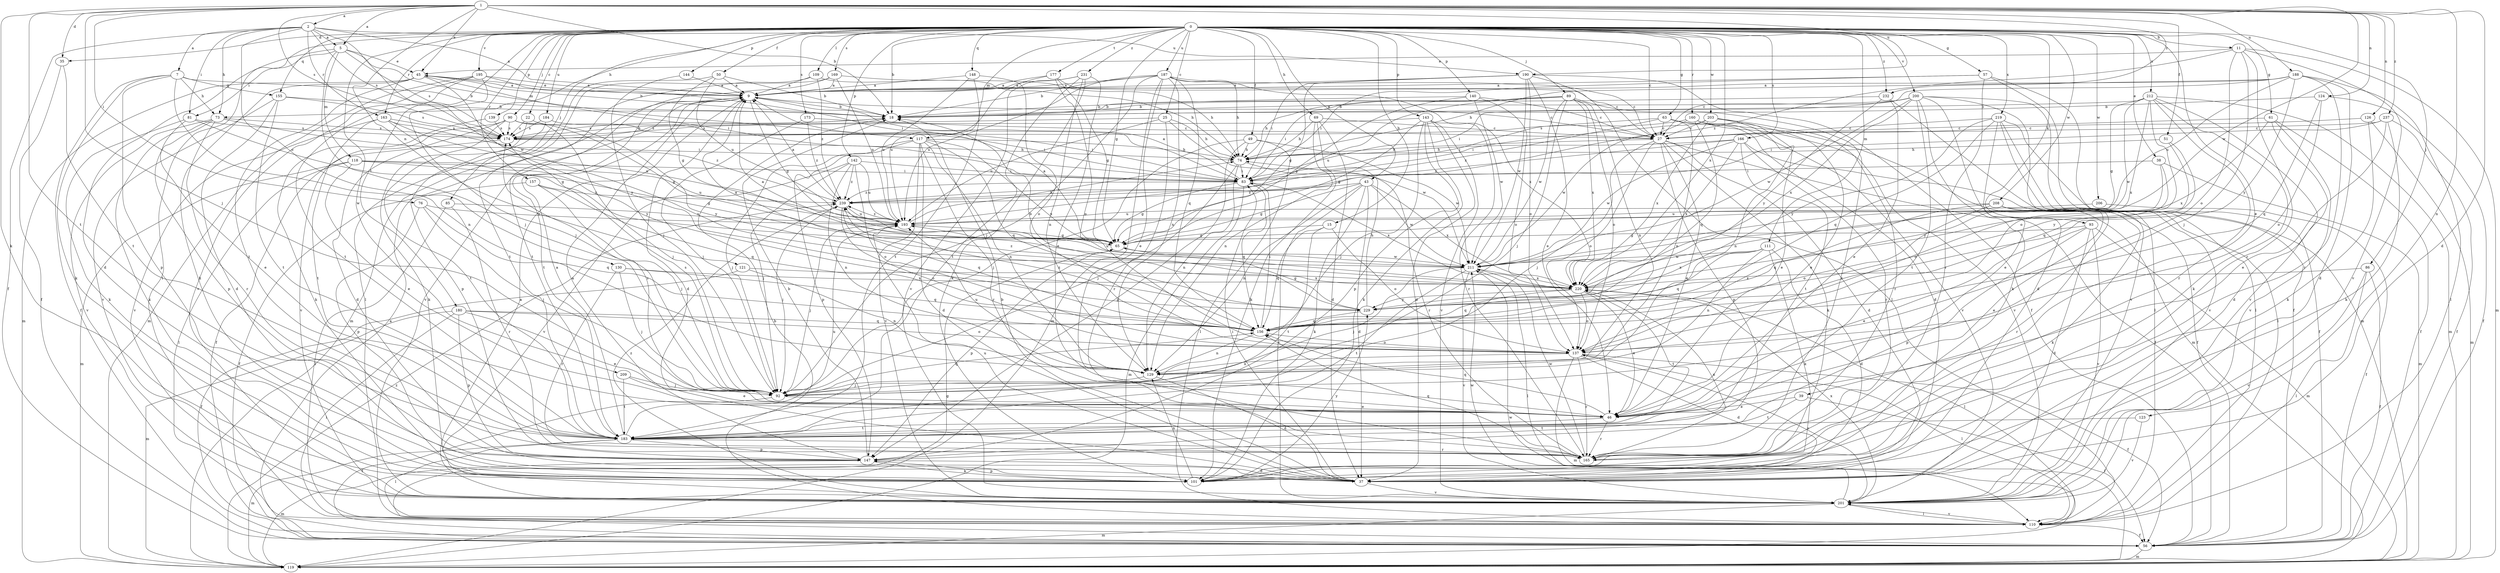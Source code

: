 strict digraph  {
0;
1;
2;
5;
7;
9;
11;
15;
18;
22;
25;
27;
35;
37;
38;
39;
43;
45;
46;
49;
50;
51;
56;
57;
61;
63;
65;
69;
73;
74;
76;
81;
83;
85;
86;
89;
90;
92;
93;
101;
109;
110;
111;
117;
118;
119;
121;
123;
124;
126;
129;
130;
137;
139;
140;
142;
143;
144;
147;
148;
155;
156;
157;
160;
163;
165;
166;
169;
173;
174;
177;
180;
183;
184;
187;
188;
190;
193;
195;
200;
201;
203;
206;
208;
209;
211;
212;
219;
220;
229;
231;
232;
237;
239;
0 -> 11  [label=b];
0 -> 15  [label=b];
0 -> 18  [label=b];
0 -> 22  [label=c];
0 -> 25  [label=c];
0 -> 27  [label=c];
0 -> 35  [label=d];
0 -> 38  [label=e];
0 -> 39  [label=e];
0 -> 43  [label=e];
0 -> 49  [label=f];
0 -> 50  [label=f];
0 -> 57  [label=g];
0 -> 61  [label=g];
0 -> 63  [label=g];
0 -> 65  [label=g];
0 -> 69  [label=h];
0 -> 73  [label=h];
0 -> 85  [label=j];
0 -> 86  [label=j];
0 -> 89  [label=j];
0 -> 90  [label=j];
0 -> 93  [label=k];
0 -> 109  [label=l];
0 -> 110  [label=l];
0 -> 111  [label=m];
0 -> 117  [label=m];
0 -> 139  [label=p];
0 -> 140  [label=p];
0 -> 142  [label=p];
0 -> 143  [label=p];
0 -> 144  [label=p];
0 -> 148  [label=q];
0 -> 155  [label=q];
0 -> 157  [label=r];
0 -> 160  [label=r];
0 -> 163  [label=r];
0 -> 166  [label=s];
0 -> 169  [label=s];
0 -> 173  [label=s];
0 -> 177  [label=t];
0 -> 180  [label=t];
0 -> 184  [label=u];
0 -> 187  [label=u];
0 -> 195  [label=v];
0 -> 200  [label=v];
0 -> 203  [label=w];
0 -> 206  [label=w];
0 -> 208  [label=w];
0 -> 209  [label=w];
0 -> 212  [label=x];
0 -> 219  [label=x];
0 -> 220  [label=x];
0 -> 231  [label=z];
0 -> 232  [label=z];
1 -> 2  [label=a];
1 -> 5  [label=a];
1 -> 18  [label=b];
1 -> 35  [label=d];
1 -> 37  [label=d];
1 -> 45  [label=e];
1 -> 51  [label=f];
1 -> 76  [label=i];
1 -> 92  [label=j];
1 -> 101  [label=k];
1 -> 121  [label=n];
1 -> 123  [label=n];
1 -> 124  [label=n];
1 -> 126  [label=n];
1 -> 174  [label=s];
1 -> 183  [label=t];
1 -> 188  [label=u];
1 -> 190  [label=u];
1 -> 211  [label=w];
1 -> 232  [label=z];
1 -> 237  [label=z];
2 -> 5  [label=a];
2 -> 7  [label=a];
2 -> 9  [label=a];
2 -> 56  [label=f];
2 -> 73  [label=h];
2 -> 81  [label=i];
2 -> 130  [label=o];
2 -> 163  [label=r];
2 -> 174  [label=s];
2 -> 190  [label=u];
2 -> 211  [label=w];
5 -> 37  [label=d];
5 -> 45  [label=e];
5 -> 81  [label=i];
5 -> 92  [label=j];
5 -> 117  [label=m];
5 -> 118  [label=m];
5 -> 174  [label=s];
7 -> 18  [label=b];
7 -> 56  [label=f];
7 -> 73  [label=h];
7 -> 101  [label=k];
7 -> 129  [label=n];
7 -> 147  [label=p];
7 -> 155  [label=q];
9 -> 18  [label=b];
9 -> 27  [label=c];
9 -> 37  [label=d];
9 -> 45  [label=e];
9 -> 65  [label=g];
9 -> 183  [label=t];
9 -> 201  [label=v];
11 -> 45  [label=e];
11 -> 92  [label=j];
11 -> 119  [label=m];
11 -> 137  [label=o];
11 -> 165  [label=r];
11 -> 201  [label=v];
11 -> 239  [label=z];
15 -> 65  [label=g];
15 -> 137  [label=o];
15 -> 156  [label=q];
15 -> 183  [label=t];
18 -> 174  [label=s];
22 -> 147  [label=p];
22 -> 174  [label=s];
22 -> 229  [label=y];
25 -> 74  [label=h];
25 -> 165  [label=r];
25 -> 174  [label=s];
25 -> 193  [label=u];
25 -> 211  [label=w];
27 -> 37  [label=d];
27 -> 46  [label=e];
27 -> 56  [label=f];
27 -> 74  [label=h];
27 -> 92  [label=j];
27 -> 101  [label=k];
27 -> 137  [label=o];
27 -> 147  [label=p];
35 -> 56  [label=f];
35 -> 183  [label=t];
37 -> 18  [label=b];
37 -> 83  [label=i];
37 -> 193  [label=u];
37 -> 201  [label=v];
38 -> 83  [label=i];
38 -> 119  [label=m];
38 -> 137  [label=o];
38 -> 229  [label=y];
39 -> 46  [label=e];
39 -> 56  [label=f];
39 -> 183  [label=t];
43 -> 37  [label=d];
43 -> 65  [label=g];
43 -> 101  [label=k];
43 -> 129  [label=n];
43 -> 201  [label=v];
43 -> 211  [label=w];
43 -> 220  [label=x];
43 -> 239  [label=z];
45 -> 9  [label=a];
45 -> 18  [label=b];
45 -> 83  [label=i];
45 -> 101  [label=k];
45 -> 119  [label=m];
45 -> 183  [label=t];
45 -> 229  [label=y];
46 -> 156  [label=q];
46 -> 165  [label=r];
46 -> 174  [label=s];
46 -> 183  [label=t];
49 -> 74  [label=h];
49 -> 92  [label=j];
49 -> 110  [label=l];
49 -> 147  [label=p];
49 -> 211  [label=w];
50 -> 9  [label=a];
50 -> 18  [label=b];
50 -> 65  [label=g];
50 -> 110  [label=l];
50 -> 193  [label=u];
51 -> 74  [label=h];
51 -> 156  [label=q];
51 -> 229  [label=y];
56 -> 9  [label=a];
56 -> 65  [label=g];
56 -> 119  [label=m];
57 -> 9  [label=a];
57 -> 56  [label=f];
57 -> 83  [label=i];
57 -> 119  [label=m];
57 -> 165  [label=r];
61 -> 27  [label=c];
61 -> 37  [label=d];
61 -> 56  [label=f];
61 -> 201  [label=v];
61 -> 220  [label=x];
63 -> 27  [label=c];
63 -> 37  [label=d];
63 -> 83  [label=i];
63 -> 129  [label=n];
63 -> 201  [label=v];
63 -> 239  [label=z];
65 -> 9  [label=a];
65 -> 147  [label=p];
65 -> 211  [label=w];
69 -> 27  [label=c];
69 -> 37  [label=d];
69 -> 74  [label=h];
69 -> 101  [label=k];
69 -> 129  [label=n];
73 -> 83  [label=i];
73 -> 101  [label=k];
73 -> 147  [label=p];
73 -> 165  [label=r];
73 -> 174  [label=s];
73 -> 201  [label=v];
74 -> 83  [label=i];
74 -> 92  [label=j];
74 -> 129  [label=n];
74 -> 165  [label=r];
76 -> 92  [label=j];
76 -> 147  [label=p];
76 -> 156  [label=q];
76 -> 193  [label=u];
81 -> 46  [label=e];
81 -> 65  [label=g];
81 -> 101  [label=k];
81 -> 174  [label=s];
83 -> 9  [label=a];
83 -> 65  [label=g];
83 -> 119  [label=m];
83 -> 156  [label=q];
83 -> 220  [label=x];
83 -> 239  [label=z];
85 -> 110  [label=l];
85 -> 165  [label=r];
85 -> 193  [label=u];
86 -> 56  [label=f];
86 -> 110  [label=l];
86 -> 201  [label=v];
86 -> 220  [label=x];
89 -> 18  [label=b];
89 -> 74  [label=h];
89 -> 83  [label=i];
89 -> 92  [label=j];
89 -> 129  [label=n];
89 -> 137  [label=o];
89 -> 165  [label=r];
89 -> 193  [label=u];
89 -> 211  [label=w];
89 -> 220  [label=x];
90 -> 37  [label=d];
90 -> 65  [label=g];
90 -> 83  [label=i];
90 -> 92  [label=j];
90 -> 174  [label=s];
90 -> 183  [label=t];
90 -> 201  [label=v];
92 -> 46  [label=e];
92 -> 56  [label=f];
92 -> 156  [label=q];
92 -> 174  [label=s];
93 -> 37  [label=d];
93 -> 46  [label=e];
93 -> 65  [label=g];
93 -> 119  [label=m];
93 -> 147  [label=p];
93 -> 201  [label=v];
101 -> 129  [label=n];
101 -> 147  [label=p];
101 -> 229  [label=y];
109 -> 9  [label=a];
109 -> 74  [label=h];
109 -> 183  [label=t];
109 -> 239  [label=z];
110 -> 18  [label=b];
110 -> 56  [label=f];
110 -> 201  [label=v];
111 -> 37  [label=d];
111 -> 101  [label=k];
111 -> 129  [label=n];
111 -> 156  [label=q];
111 -> 211  [label=w];
111 -> 220  [label=x];
117 -> 37  [label=d];
117 -> 74  [label=h];
117 -> 92  [label=j];
117 -> 129  [label=n];
117 -> 147  [label=p];
117 -> 156  [label=q];
117 -> 165  [label=r];
117 -> 201  [label=v];
117 -> 220  [label=x];
118 -> 46  [label=e];
118 -> 65  [label=g];
118 -> 83  [label=i];
118 -> 110  [label=l];
118 -> 119  [label=m];
118 -> 193  [label=u];
119 -> 211  [label=w];
119 -> 239  [label=z];
121 -> 56  [label=f];
121 -> 129  [label=n];
121 -> 220  [label=x];
123 -> 183  [label=t];
123 -> 201  [label=v];
124 -> 18  [label=b];
124 -> 56  [label=f];
124 -> 137  [label=o];
124 -> 156  [label=q];
126 -> 27  [label=c];
126 -> 101  [label=k];
126 -> 119  [label=m];
129 -> 37  [label=d];
129 -> 92  [label=j];
129 -> 193  [label=u];
130 -> 92  [label=j];
130 -> 156  [label=q];
130 -> 165  [label=r];
130 -> 220  [label=x];
137 -> 37  [label=d];
137 -> 56  [label=f];
137 -> 110  [label=l];
137 -> 119  [label=m];
137 -> 129  [label=n];
137 -> 165  [label=r];
139 -> 101  [label=k];
139 -> 174  [label=s];
140 -> 18  [label=b];
140 -> 27  [label=c];
140 -> 65  [label=g];
140 -> 137  [label=o];
140 -> 211  [label=w];
142 -> 83  [label=i];
142 -> 92  [label=j];
142 -> 129  [label=n];
142 -> 137  [label=o];
142 -> 193  [label=u];
142 -> 201  [label=v];
142 -> 239  [label=z];
143 -> 37  [label=d];
143 -> 65  [label=g];
143 -> 92  [label=j];
143 -> 101  [label=k];
143 -> 147  [label=p];
143 -> 165  [label=r];
143 -> 174  [label=s];
143 -> 201  [label=v];
144 -> 9  [label=a];
144 -> 92  [label=j];
147 -> 9  [label=a];
147 -> 18  [label=b];
147 -> 37  [label=d];
147 -> 101  [label=k];
147 -> 119  [label=m];
148 -> 9  [label=a];
148 -> 137  [label=o];
148 -> 183  [label=t];
148 -> 193  [label=u];
155 -> 18  [label=b];
155 -> 37  [label=d];
155 -> 174  [label=s];
155 -> 183  [label=t];
155 -> 201  [label=v];
156 -> 83  [label=i];
156 -> 129  [label=n];
156 -> 137  [label=o];
156 -> 239  [label=z];
157 -> 56  [label=f];
157 -> 92  [label=j];
157 -> 156  [label=q];
157 -> 239  [label=z];
160 -> 46  [label=e];
160 -> 119  [label=m];
160 -> 156  [label=q];
160 -> 174  [label=s];
160 -> 201  [label=v];
160 -> 211  [label=w];
163 -> 174  [label=s];
163 -> 183  [label=t];
163 -> 193  [label=u];
163 -> 201  [label=v];
163 -> 229  [label=y];
163 -> 239  [label=z];
165 -> 156  [label=q];
165 -> 211  [label=w];
165 -> 220  [label=x];
166 -> 56  [label=f];
166 -> 74  [label=h];
166 -> 165  [label=r];
166 -> 183  [label=t];
166 -> 211  [label=w];
166 -> 220  [label=x];
166 -> 239  [label=z];
169 -> 9  [label=a];
169 -> 74  [label=h];
169 -> 119  [label=m];
169 -> 183  [label=t];
169 -> 193  [label=u];
173 -> 27  [label=c];
173 -> 92  [label=j];
173 -> 239  [label=z];
174 -> 18  [label=b];
174 -> 56  [label=f];
174 -> 74  [label=h];
177 -> 9  [label=a];
177 -> 27  [label=c];
177 -> 65  [label=g];
177 -> 137  [label=o];
177 -> 193  [label=u];
180 -> 46  [label=e];
180 -> 110  [label=l];
180 -> 119  [label=m];
180 -> 137  [label=o];
180 -> 147  [label=p];
180 -> 156  [label=q];
183 -> 9  [label=a];
183 -> 110  [label=l];
183 -> 119  [label=m];
183 -> 147  [label=p];
183 -> 165  [label=r];
183 -> 193  [label=u];
184 -> 83  [label=i];
184 -> 101  [label=k];
184 -> 174  [label=s];
187 -> 9  [label=a];
187 -> 18  [label=b];
187 -> 27  [label=c];
187 -> 46  [label=e];
187 -> 74  [label=h];
187 -> 92  [label=j];
187 -> 119  [label=m];
187 -> 129  [label=n];
187 -> 156  [label=q];
187 -> 193  [label=u];
187 -> 220  [label=x];
188 -> 9  [label=a];
188 -> 27  [label=c];
188 -> 37  [label=d];
188 -> 74  [label=h];
188 -> 110  [label=l];
188 -> 165  [label=r];
188 -> 193  [label=u];
188 -> 229  [label=y];
190 -> 9  [label=a];
190 -> 46  [label=e];
190 -> 56  [label=f];
190 -> 65  [label=g];
190 -> 83  [label=i];
190 -> 110  [label=l];
190 -> 137  [label=o];
190 -> 211  [label=w];
193 -> 65  [label=g];
193 -> 74  [label=h];
193 -> 92  [label=j];
193 -> 239  [label=z];
195 -> 9  [label=a];
195 -> 83  [label=i];
195 -> 92  [label=j];
195 -> 119  [label=m];
195 -> 183  [label=t];
195 -> 201  [label=v];
200 -> 18  [label=b];
200 -> 37  [label=d];
200 -> 83  [label=i];
200 -> 101  [label=k];
200 -> 110  [label=l];
200 -> 183  [label=t];
200 -> 201  [label=v];
200 -> 211  [label=w];
200 -> 220  [label=x];
201 -> 9  [label=a];
201 -> 110  [label=l];
201 -> 119  [label=m];
201 -> 137  [label=o];
201 -> 211  [label=w];
201 -> 220  [label=x];
201 -> 239  [label=z];
203 -> 27  [label=c];
203 -> 46  [label=e];
203 -> 83  [label=i];
203 -> 129  [label=n];
203 -> 165  [label=r];
203 -> 220  [label=x];
206 -> 56  [label=f];
206 -> 193  [label=u];
208 -> 46  [label=e];
208 -> 101  [label=k];
208 -> 137  [label=o];
208 -> 156  [label=q];
208 -> 165  [label=r];
208 -> 193  [label=u];
209 -> 46  [label=e];
209 -> 92  [label=j];
209 -> 183  [label=t];
211 -> 9  [label=a];
211 -> 92  [label=j];
211 -> 110  [label=l];
211 -> 183  [label=t];
211 -> 193  [label=u];
211 -> 201  [label=v];
211 -> 220  [label=x];
212 -> 18  [label=b];
212 -> 65  [label=g];
212 -> 101  [label=k];
212 -> 119  [label=m];
212 -> 137  [label=o];
212 -> 165  [label=r];
212 -> 201  [label=v];
212 -> 211  [label=w];
212 -> 220  [label=x];
219 -> 27  [label=c];
219 -> 46  [label=e];
219 -> 56  [label=f];
219 -> 110  [label=l];
219 -> 156  [label=q];
219 -> 201  [label=v];
219 -> 229  [label=y];
220 -> 9  [label=a];
220 -> 46  [label=e];
220 -> 110  [label=l];
220 -> 137  [label=o];
220 -> 156  [label=q];
220 -> 183  [label=t];
220 -> 229  [label=y];
220 -> 239  [label=z];
229 -> 18  [label=b];
229 -> 65  [label=g];
229 -> 74  [label=h];
229 -> 156  [label=q];
231 -> 9  [label=a];
231 -> 46  [label=e];
231 -> 101  [label=k];
231 -> 129  [label=n];
231 -> 183  [label=t];
231 -> 201  [label=v];
232 -> 18  [label=b];
232 -> 46  [label=e];
232 -> 110  [label=l];
232 -> 229  [label=y];
237 -> 27  [label=c];
237 -> 46  [label=e];
237 -> 56  [label=f];
237 -> 83  [label=i];
237 -> 101  [label=k];
239 -> 9  [label=a];
239 -> 92  [label=j];
239 -> 137  [label=o];
239 -> 156  [label=q];
239 -> 193  [label=u];
}
